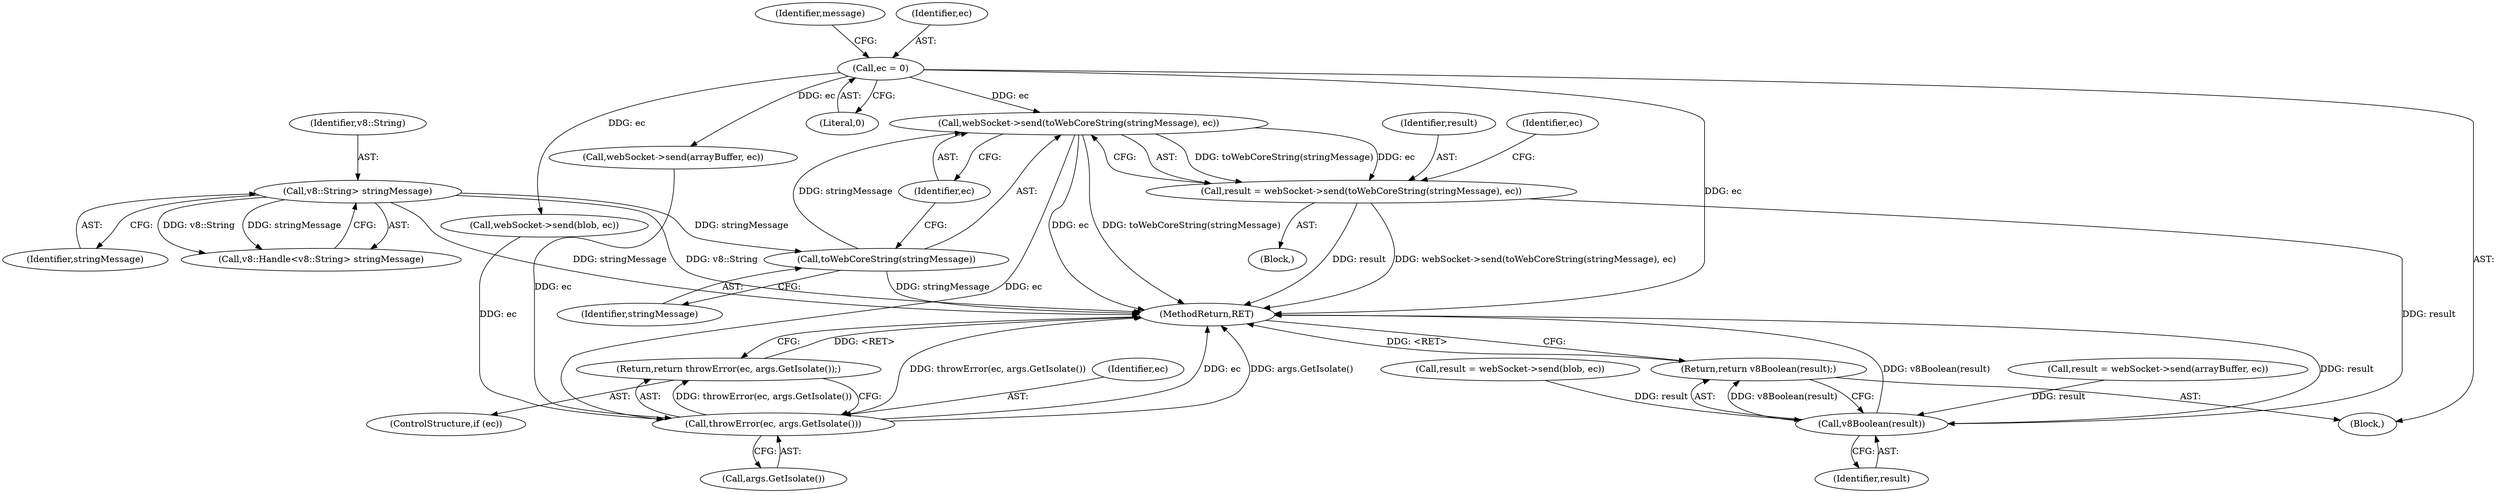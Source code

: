 digraph "0_Chrome_e9372a1bfd3588a80fcf49aa07321f0971dd6091_68@API" {
"1000170" [label="(Call,webSocket->send(toWebCoreString(stringMessage), ec))"];
"1000171" [label="(Call,toWebCoreString(stringMessage))"];
"1000158" [label="(Call,v8::String> stringMessage)"];
"1000125" [label="(Call,ec = 0)"];
"1000168" [label="(Call,result = webSocket->send(toWebCoreString(stringMessage), ec))"];
"1000181" [label="(Call,v8Boolean(result))"];
"1000180" [label="(Return,return v8Boolean(result);)"];
"1000177" [label="(Call,throwError(ec, args.GetIsolate()))"];
"1000176" [label="(Return,return throwError(ec, args.GetIsolate());)"];
"1000180" [label="(Return,return v8Boolean(result);)"];
"1000169" [label="(Identifier,result)"];
"1000137" [label="(Call,webSocket->send(arrayBuffer, ec))"];
"1000160" [label="(Identifier,stringMessage)"];
"1000179" [label="(Call,args.GetIsolate())"];
"1000172" [label="(Identifier,stringMessage)"];
"1000125" [label="(Call,ec = 0)"];
"1000174" [label="(ControlStructure,if (ec))"];
"1000178" [label="(Identifier,ec)"];
"1000127" [label="(Literal,0)"];
"1000177" [label="(Call,throwError(ec, args.GetIsolate()))"];
"1000181" [label="(Call,v8Boolean(result))"];
"1000131" [label="(Identifier,message)"];
"1000159" [label="(Identifier,v8::String)"];
"1000147" [label="(Call,result = webSocket->send(blob, ec))"];
"1000156" [label="(Call,v8::Handle<v8::String> stringMessage)"];
"1000175" [label="(Identifier,ec)"];
"1000170" [label="(Call,webSocket->send(toWebCoreString(stringMessage), ec))"];
"1000176" [label="(Return,return throwError(ec, args.GetIsolate());)"];
"1000173" [label="(Identifier,ec)"];
"1000158" [label="(Call,v8::String> stringMessage)"];
"1000182" [label="(Identifier,result)"];
"1000135" [label="(Call,result = webSocket->send(arrayBuffer, ec))"];
"1000153" [label="(Block,)"];
"1000171" [label="(Call,toWebCoreString(stringMessage))"];
"1000168" [label="(Call,result = webSocket->send(toWebCoreString(stringMessage), ec))"];
"1000183" [label="(MethodReturn,RET)"];
"1000149" [label="(Call,webSocket->send(blob, ec))"];
"1000126" [label="(Identifier,ec)"];
"1000102" [label="(Block,)"];
"1000170" -> "1000168"  [label="AST: "];
"1000170" -> "1000173"  [label="CFG: "];
"1000171" -> "1000170"  [label="AST: "];
"1000173" -> "1000170"  [label="AST: "];
"1000168" -> "1000170"  [label="CFG: "];
"1000170" -> "1000183"  [label="DDG: ec"];
"1000170" -> "1000183"  [label="DDG: toWebCoreString(stringMessage)"];
"1000170" -> "1000168"  [label="DDG: toWebCoreString(stringMessage)"];
"1000170" -> "1000168"  [label="DDG: ec"];
"1000171" -> "1000170"  [label="DDG: stringMessage"];
"1000125" -> "1000170"  [label="DDG: ec"];
"1000170" -> "1000177"  [label="DDG: ec"];
"1000171" -> "1000172"  [label="CFG: "];
"1000172" -> "1000171"  [label="AST: "];
"1000173" -> "1000171"  [label="CFG: "];
"1000171" -> "1000183"  [label="DDG: stringMessage"];
"1000158" -> "1000171"  [label="DDG: stringMessage"];
"1000158" -> "1000156"  [label="AST: "];
"1000158" -> "1000160"  [label="CFG: "];
"1000159" -> "1000158"  [label="AST: "];
"1000160" -> "1000158"  [label="AST: "];
"1000156" -> "1000158"  [label="CFG: "];
"1000158" -> "1000183"  [label="DDG: v8::String"];
"1000158" -> "1000183"  [label="DDG: stringMessage"];
"1000158" -> "1000156"  [label="DDG: v8::String"];
"1000158" -> "1000156"  [label="DDG: stringMessage"];
"1000125" -> "1000102"  [label="AST: "];
"1000125" -> "1000127"  [label="CFG: "];
"1000126" -> "1000125"  [label="AST: "];
"1000127" -> "1000125"  [label="AST: "];
"1000131" -> "1000125"  [label="CFG: "];
"1000125" -> "1000183"  [label="DDG: ec"];
"1000125" -> "1000137"  [label="DDG: ec"];
"1000125" -> "1000149"  [label="DDG: ec"];
"1000168" -> "1000153"  [label="AST: "];
"1000169" -> "1000168"  [label="AST: "];
"1000175" -> "1000168"  [label="CFG: "];
"1000168" -> "1000183"  [label="DDG: result"];
"1000168" -> "1000183"  [label="DDG: webSocket->send(toWebCoreString(stringMessage), ec)"];
"1000168" -> "1000181"  [label="DDG: result"];
"1000181" -> "1000180"  [label="AST: "];
"1000181" -> "1000182"  [label="CFG: "];
"1000182" -> "1000181"  [label="AST: "];
"1000180" -> "1000181"  [label="CFG: "];
"1000181" -> "1000183"  [label="DDG: v8Boolean(result)"];
"1000181" -> "1000183"  [label="DDG: result"];
"1000181" -> "1000180"  [label="DDG: v8Boolean(result)"];
"1000147" -> "1000181"  [label="DDG: result"];
"1000135" -> "1000181"  [label="DDG: result"];
"1000180" -> "1000102"  [label="AST: "];
"1000183" -> "1000180"  [label="CFG: "];
"1000180" -> "1000183"  [label="DDG: <RET>"];
"1000177" -> "1000176"  [label="AST: "];
"1000177" -> "1000179"  [label="CFG: "];
"1000178" -> "1000177"  [label="AST: "];
"1000179" -> "1000177"  [label="AST: "];
"1000176" -> "1000177"  [label="CFG: "];
"1000177" -> "1000183"  [label="DDG: args.GetIsolate()"];
"1000177" -> "1000183"  [label="DDG: ec"];
"1000177" -> "1000183"  [label="DDG: throwError(ec, args.GetIsolate())"];
"1000177" -> "1000176"  [label="DDG: throwError(ec, args.GetIsolate())"];
"1000149" -> "1000177"  [label="DDG: ec"];
"1000137" -> "1000177"  [label="DDG: ec"];
"1000176" -> "1000174"  [label="AST: "];
"1000183" -> "1000176"  [label="CFG: "];
"1000176" -> "1000183"  [label="DDG: <RET>"];
}
